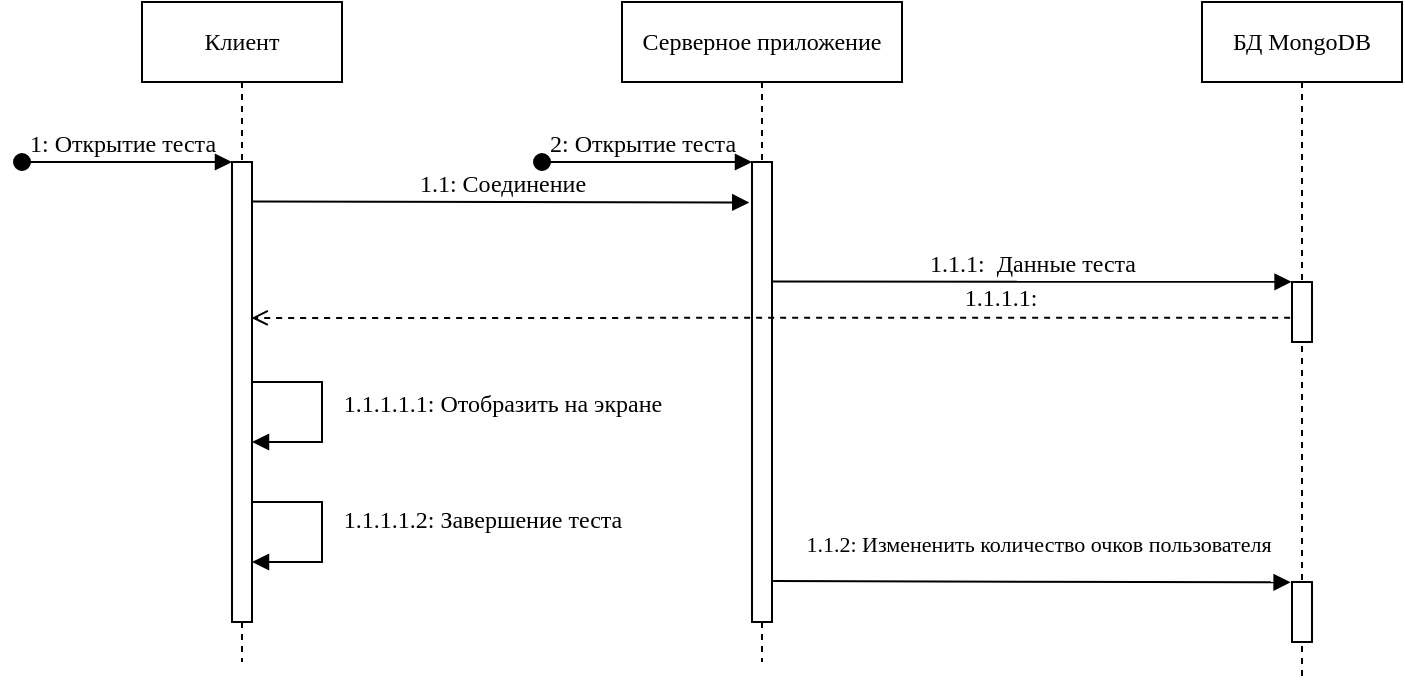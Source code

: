 <mxfile version="16.0.0" type="device" pages="2"><diagram name="Sequence" id="13e1069c-82ec-6db2-03f1-153e76fe0fe0"><mxGraphModel dx="913" dy="568" grid="1" gridSize="10" guides="1" tooltips="1" connect="1" arrows="1" fold="1" page="1" pageScale="1" pageWidth="827" pageHeight="1169" background="none" math="0" shadow="0"><root><mxCell id="0"/><mxCell id="1" parent="0"/><mxCell id="7baba1c4bc27f4b0-2" value="Серверное приложение" style="shape=umlLifeline;perimeter=lifelinePerimeter;whiteSpace=wrap;html=1;container=1;collapsible=0;recursiveResize=0;outlineConnect=0;rounded=0;shadow=0;comic=0;labelBackgroundColor=none;strokeWidth=1;fontFamily=Times New Roman;fontSize=12;align=center;" parent="1" vertex="1"><mxGeometry x="340" y="80" width="140" height="330" as="geometry"/></mxCell><mxCell id="7baba1c4bc27f4b0-10" value="" style="html=1;points=[];perimeter=orthogonalPerimeter;rounded=0;shadow=0;comic=0;labelBackgroundColor=none;strokeWidth=1;fontFamily=Times New Roman;fontSize=12;align=center;" parent="7baba1c4bc27f4b0-2" vertex="1"><mxGeometry x="65" y="80" width="10" height="230" as="geometry"/></mxCell><mxCell id="sNx3uJ4LR307MQ_X6CfO-2" value="2: Открытие теста" style="html=1;verticalAlign=bottom;startArrow=oval;startFill=1;endArrow=block;startSize=8;rounded=0;fontFamily=Times New Roman;fontSize=12;fillColor=#;labelBackgroundColor=none;" edge="1" parent="7baba1c4bc27f4b0-2"><mxGeometry x="-0.059" width="60" relative="1" as="geometry"><mxPoint x="-40" y="80" as="sourcePoint"/><mxPoint x="65" y="80" as="targetPoint"/><mxPoint as="offset"/></mxGeometry></mxCell><mxCell id="7baba1c4bc27f4b0-3" value="БД MongoDB" style="shape=umlLifeline;perimeter=lifelinePerimeter;whiteSpace=wrap;html=1;container=1;collapsible=0;recursiveResize=0;outlineConnect=0;rounded=0;shadow=0;comic=0;labelBackgroundColor=none;strokeWidth=1;fontFamily=Times New Roman;fontSize=12;align=center;" parent="1" vertex="1"><mxGeometry x="630" y="80" width="100" height="340" as="geometry"/></mxCell><mxCell id="sNx3uJ4LR307MQ_X6CfO-5" value="" style="html=1;points=[];perimeter=orthogonalPerimeter;rounded=0;shadow=0;comic=0;labelBackgroundColor=none;strokeWidth=1;fontFamily=Times New Roman;fontSize=12;align=center;" vertex="1" parent="7baba1c4bc27f4b0-3"><mxGeometry x="45" y="140" width="10" height="30" as="geometry"/></mxCell><mxCell id="sNx3uJ4LR307MQ_X6CfO-13" value="" style="html=1;points=[];perimeter=orthogonalPerimeter;rounded=0;shadow=0;comic=0;labelBackgroundColor=none;strokeWidth=1;fontFamily=Times New Roman;fontSize=12;align=center;" vertex="1" parent="7baba1c4bc27f4b0-3"><mxGeometry x="45" y="290" width="10" height="30" as="geometry"/></mxCell><mxCell id="7baba1c4bc27f4b0-8" value="Клиент" style="shape=umlLifeline;perimeter=lifelinePerimeter;whiteSpace=wrap;html=1;container=1;collapsible=0;recursiveResize=0;outlineConnect=0;rounded=0;shadow=0;comic=0;labelBackgroundColor=none;strokeWidth=1;fontFamily=Times New Roman;fontSize=12;align=center;" parent="1" vertex="1"><mxGeometry x="100" y="80" width="100" height="330" as="geometry"/></mxCell><mxCell id="7baba1c4bc27f4b0-9" value="" style="html=1;points=[];perimeter=orthogonalPerimeter;rounded=0;shadow=0;comic=0;labelBackgroundColor=none;strokeWidth=1;fontFamily=Times New Roman;fontSize=12;align=center;" parent="7baba1c4bc27f4b0-8" vertex="1"><mxGeometry x="45" y="80" width="10" height="230" as="geometry"/></mxCell><mxCell id="sNx3uJ4LR307MQ_X6CfO-1" value="1: Открытие теста" style="html=1;verticalAlign=bottom;startArrow=oval;startFill=1;endArrow=block;startSize=8;rounded=0;fontFamily=Times New Roman;fontSize=12;fillColor=#;labelBackgroundColor=none;" edge="1" parent="7baba1c4bc27f4b0-8"><mxGeometry x="-0.059" width="60" relative="1" as="geometry"><mxPoint x="-60" y="80" as="sourcePoint"/><mxPoint x="45" y="80" as="targetPoint"/><mxPoint as="offset"/></mxGeometry></mxCell><mxCell id="sNx3uJ4LR307MQ_X6CfO-10" value="1.1.1.1.1: Отобразить на экране" style="html=1;verticalAlign=bottom;endArrow=block;rounded=0;labelBackgroundColor=none;fontFamily=Times New Roman;fontSize=12;fillColor=#;exitX=1.005;exitY=0.091;exitDx=0;exitDy=0;exitPerimeter=0;edgeStyle=orthogonalEdgeStyle;" edge="1" parent="7baba1c4bc27f4b0-8"><mxGeometry x="0.1" y="90" width="80" relative="1" as="geometry"><mxPoint x="55.0" y="190.0" as="sourcePoint"/><mxPoint x="55" y="220" as="targetPoint"/><Array as="points"><mxPoint x="90" y="190"/><mxPoint x="90" y="220"/></Array><mxPoint as="offset"/></mxGeometry></mxCell><mxCell id="sNx3uJ4LR307MQ_X6CfO-11" value="1.1.1.1.2: Завершение теста" style="html=1;verticalAlign=bottom;endArrow=block;rounded=0;labelBackgroundColor=none;fontFamily=Times New Roman;fontSize=12;fillColor=#;exitX=1.005;exitY=0.091;exitDx=0;exitDy=0;exitPerimeter=0;edgeStyle=orthogonalEdgeStyle;" edge="1" parent="7baba1c4bc27f4b0-8"><mxGeometry x="0.054" y="80" width="80" relative="1" as="geometry"><mxPoint x="55" y="250" as="sourcePoint"/><mxPoint x="55" y="280" as="targetPoint"/><Array as="points"><mxPoint x="90" y="250"/><mxPoint x="90" y="280"/></Array><mxPoint as="offset"/></mxGeometry></mxCell><mxCell id="sNx3uJ4LR307MQ_X6CfO-3" value="1.1: Соединение" style="html=1;verticalAlign=bottom;endArrow=block;rounded=0;labelBackgroundColor=none;fontFamily=Times New Roman;fontSize=12;fillColor=#;entryX=-0.137;entryY=0.088;entryDx=0;entryDy=0;entryPerimeter=0;exitX=1.005;exitY=0.086;exitDx=0;exitDy=0;exitPerimeter=0;" edge="1" parent="1" source="7baba1c4bc27f4b0-9" target="7baba1c4bc27f4b0-10"><mxGeometry width="80" relative="1" as="geometry"><mxPoint x="160" y="180" as="sourcePoint"/><mxPoint x="360" y="181" as="targetPoint"/></mxGeometry></mxCell><mxCell id="sNx3uJ4LR307MQ_X6CfO-7" value="1.1.1:&amp;nbsp; Данные теста" style="html=1;verticalAlign=bottom;endArrow=block;rounded=0;labelBackgroundColor=none;fontFamily=Times New Roman;fontSize=12;fillColor=#;entryX=-0.022;entryY=-0.003;entryDx=0;entryDy=0;entryPerimeter=0;exitX=0.985;exitY=0.26;exitDx=0;exitDy=0;exitPerimeter=0;" edge="1" parent="1" source="7baba1c4bc27f4b0-10" target="sNx3uJ4LR307MQ_X6CfO-5"><mxGeometry width="80" relative="1" as="geometry"><mxPoint x="380" y="220" as="sourcePoint"/><mxPoint x="639.06" y="220.21" as="targetPoint"/></mxGeometry></mxCell><mxCell id="sNx3uJ4LR307MQ_X6CfO-8" value="" style="endArrow=open;html=1;rounded=0;labelBackgroundColor=none;fontFamily=Times New Roman;fontSize=12;fillColor=#;dashed=1;exitX=-0.092;exitY=0.596;exitDx=0;exitDy=0;exitPerimeter=0;entryX=0.981;entryY=0.339;entryDx=0;entryDy=0;entryPerimeter=0;endFill=0;" edge="1" parent="1" source="sNx3uJ4LR307MQ_X6CfO-5" target="7baba1c4bc27f4b0-9"><mxGeometry width="50" height="50" relative="1" as="geometry"><mxPoint x="640" y="250" as="sourcePoint"/><mxPoint x="160" y="250" as="targetPoint"/></mxGeometry></mxCell><mxCell id="sNx3uJ4LR307MQ_X6CfO-9" value="1.1.1.1:" style="edgeLabel;html=1;align=center;verticalAlign=middle;resizable=0;points=[];fontSize=12;fontFamily=Times New Roman;labelBackgroundColor=none;" vertex="1" connectable="0" parent="sNx3uJ4LR307MQ_X6CfO-8"><mxGeometry x="-0.285" relative="1" as="geometry"><mxPoint x="40" y="-10" as="offset"/></mxGeometry></mxCell><mxCell id="sNx3uJ4LR307MQ_X6CfO-12" value="&lt;font style=&quot;font-size: 11px&quot;&gt;1.1.2: Измененить количество очков пользователя&lt;/font&gt;" style="html=1;verticalAlign=bottom;endArrow=block;rounded=0;labelBackgroundColor=none;fontFamily=Times New Roman;fontSize=12;fillColor=#;exitX=1.057;exitY=0.911;exitDx=0;exitDy=0;exitPerimeter=0;entryX=-0.07;entryY=0.006;entryDx=0;entryDy=0;entryPerimeter=0;" edge="1" parent="1" source="7baba1c4bc27f4b0-10" target="sNx3uJ4LR307MQ_X6CfO-13"><mxGeometry x="0.019" y="10" width="80" relative="1" as="geometry"><mxPoint x="380.0" y="369.6" as="sourcePoint"/><mxPoint x="670" y="370" as="targetPoint"/><mxPoint as="offset"/></mxGeometry></mxCell></root></mxGraphModel></diagram><diagram id="Dp6IWCwBupV4HajSLFYf" name="State"><mxGraphModel dx="1187" dy="739" grid="1" gridSize="10" guides="1" tooltips="1" connect="1" arrows="1" fold="1" page="1" pageScale="1" pageWidth="827" pageHeight="1169" math="0" shadow="0"><root><mxCell id="VO8wrccKKKVSHIQP9nz9-0"/><mxCell id="VO8wrccKKKVSHIQP9nz9-1" parent="VO8wrccKKKVSHIQP9nz9-0"/><mxCell id="1QHzfwnCVmD1By3LjXi_-0" value="" style="ellipse;fillColor=#000000;strokeColor=none;rounded=0;labelBackgroundColor=none;fontFamily=Times New Roman;fontSize=12;" vertex="1" parent="VO8wrccKKKVSHIQP9nz9-1"><mxGeometry x="355.12" y="30" width="30" height="30" as="geometry"/></mxCell><mxCell id="1QHzfwnCVmD1By3LjXi_-1" value="" style="ellipse;html=1;shape=endState;fillColor=#000000;strokeColor=#000000;rounded=0;labelBackgroundColor=none;fontFamily=Times New Roman;fontSize=12;" vertex="1" parent="VO8wrccKKKVSHIQP9nz9-1"><mxGeometry x="355.12" y="990" width="30" height="30" as="geometry"/></mxCell><mxCell id="1QHzfwnCVmD1By3LjXi_-9" value="Начало" style="text;html=1;strokeColor=none;fillColor=none;align=center;verticalAlign=middle;whiteSpace=wrap;rounded=0;labelBackgroundColor=none;fontFamily=Times New Roman;fontSize=12;" vertex="1" parent="VO8wrccKKKVSHIQP9nz9-1"><mxGeometry x="375.12" y="70" width="40" height="15" as="geometry"/></mxCell><mxCell id="1QHzfwnCVmD1By3LjXi_-10" value="Конец" style="text;html=1;strokeColor=none;fillColor=none;align=center;verticalAlign=middle;whiteSpace=wrap;rounded=0;labelBackgroundColor=none;fontFamily=Times New Roman;fontSize=12;" vertex="1" parent="VO8wrccKKKVSHIQP9nz9-1"><mxGeometry x="375.12" y="960" width="40" height="10" as="geometry"/></mxCell><mxCell id="1QHzfwnCVmD1By3LjXi_-11" value="" style="endArrow=open;endFill=1;endSize=12;html=1;rounded=0;labelBackgroundColor=none;fontFamily=Times New Roman;fontSize=12;strokeWidth=1;fillColor=#;exitX=0.5;exitY=1;exitDx=0;exitDy=0;" edge="1" parent="VO8wrccKKKVSHIQP9nz9-1" source="1QHzfwnCVmD1By3LjXi_-0"><mxGeometry width="160" relative="1" as="geometry"><mxPoint x="435.12" y="147.5" as="sourcePoint"/><mxPoint x="370.12" y="110" as="targetPoint"/></mxGeometry></mxCell><mxCell id="1QHzfwnCVmD1By3LjXi_-12" value="" style="endArrow=open;endFill=1;endSize=12;html=1;rounded=0;labelBackgroundColor=none;fontFamily=Times New Roman;fontSize=12;strokeWidth=1;fillColor=#;exitX=0.5;exitY=1;exitDx=0;exitDy=0;entryX=0.5;entryY=0;entryDx=0;entryDy=0;" edge="1" parent="VO8wrccKKKVSHIQP9nz9-1" target="1QHzfwnCVmD1By3LjXi_-1"><mxGeometry width="160" relative="1" as="geometry"><mxPoint x="369.95" y="930" as="sourcePoint"/><mxPoint x="369.95" y="980" as="targetPoint"/></mxGeometry></mxCell><mxCell id="1QHzfwnCVmD1By3LjXi_-22" value="" style="rounded=1;whiteSpace=wrap;html=1;labelBackgroundColor=none;fontFamily=Times New Roman;fontSize=12;fillColor=none;" vertex="1" parent="VO8wrccKKKVSHIQP9nz9-1"><mxGeometry x="310.12" y="110" width="120" height="60" as="geometry"/></mxCell><mxCell id="1QHzfwnCVmD1By3LjXi_-23" value="" style="endArrow=none;html=1;rounded=0;labelBackgroundColor=none;fontFamily=Times New Roman;fontSize=12;strokeWidth=1;fillColor=#;entryX=1;entryY=0.5;entryDx=0;entryDy=0;exitX=0;exitY=0.5;exitDx=0;exitDy=0;spacing=2;" edge="1" parent="VO8wrccKKKVSHIQP9nz9-1" source="1QHzfwnCVmD1By3LjXi_-22" target="1QHzfwnCVmD1By3LjXi_-22"><mxGeometry width="50" height="50" relative="1" as="geometry"><mxPoint x="340.12" y="180" as="sourcePoint"/><mxPoint x="390.12" y="130" as="targetPoint"/></mxGeometry></mxCell><mxCell id="1QHzfwnCVmD1By3LjXi_-24" value="Тест начался" style="text;html=1;strokeColor=none;fillColor=none;align=center;verticalAlign=middle;whiteSpace=wrap;rounded=0;labelBackgroundColor=none;fontFamily=Times New Roman;fontSize=12;" vertex="1" parent="VO8wrccKKKVSHIQP9nz9-1"><mxGeometry x="335.12" y="110" width="70" height="15" as="geometry"/></mxCell><mxCell id="1QHzfwnCVmD1By3LjXi_-25" value="do / Включить таймер" style="text;html=1;strokeColor=none;fillColor=none;align=center;verticalAlign=middle;whiteSpace=wrap;rounded=0;labelBackgroundColor=none;fontFamily=Times New Roman;fontSize=12;" vertex="1" parent="VO8wrccKKKVSHIQP9nz9-1"><mxGeometry x="310.12" y="145" width="120" height="15" as="geometry"/></mxCell><mxCell id="1QHzfwnCVmD1By3LjXi_-26" value="" style="endArrow=open;endFill=1;endSize=12;html=1;rounded=0;labelBackgroundColor=none;fontFamily=Times New Roman;fontSize=12;strokeWidth=1;fillColor=#;exitX=0.5;exitY=1;exitDx=0;exitDy=0;entryX=0.5;entryY=0;entryDx=0;entryDy=0;" edge="1" parent="VO8wrccKKKVSHIQP9nz9-1" source="1QHzfwnCVmD1By3LjXi_-22" target="1QHzfwnCVmD1By3LjXi_-37"><mxGeometry width="160" relative="1" as="geometry"><mxPoint x="369.95" y="180" as="sourcePoint"/><mxPoint x="370.12" y="210" as="targetPoint"/></mxGeometry></mxCell><mxCell id="1QHzfwnCVmD1By3LjXi_-27" value="Таймер теста сработал" style="text;html=1;strokeColor=none;fillColor=none;align=center;verticalAlign=middle;whiteSpace=wrap;rounded=0;labelBackgroundColor=none;fontFamily=Times New Roman;fontSize=12;" vertex="1" parent="VO8wrccKKKVSHIQP9nz9-1"><mxGeometry x="375.12" y="180" width="110" height="30" as="geometry"/></mxCell><mxCell id="1QHzfwnCVmD1By3LjXi_-28" value="" style="rounded=1;whiteSpace=wrap;html=1;labelBackgroundColor=none;fontFamily=Times New Roman;fontSize=12;fillColor=none;" vertex="1" parent="VO8wrccKKKVSHIQP9nz9-1"><mxGeometry x="200" y="380" width="120" height="40" as="geometry"/></mxCell><mxCell id="1QHzfwnCVmD1By3LjXi_-30" value="Дан правильный ответ" style="text;html=1;strokeColor=none;fillColor=none;align=center;verticalAlign=middle;whiteSpace=wrap;rounded=0;labelBackgroundColor=none;fontFamily=Times New Roman;fontSize=12;" vertex="1" parent="VO8wrccKKKVSHIQP9nz9-1"><mxGeometry x="208.69" y="380" width="102.62" height="30" as="geometry"/></mxCell><mxCell id="1QHzfwnCVmD1By3LjXi_-32" value="" style="rhombus;whiteSpace=wrap;html=1;rounded=0;labelBackgroundColor=none;fontFamily=Times New Roman;fontSize=12;fillColor=none;" vertex="1" parent="VO8wrccKKKVSHIQP9nz9-1"><mxGeometry x="340.12" y="310" width="60" height="40" as="geometry"/></mxCell><mxCell id="1QHzfwnCVmD1By3LjXi_-33" value="" style="rounded=1;whiteSpace=wrap;html=1;labelBackgroundColor=none;fontFamily=Times New Roman;fontSize=12;fillColor=none;" vertex="1" parent="VO8wrccKKKVSHIQP9nz9-1"><mxGeometry x="420.25" y="380" width="120" height="40" as="geometry"/></mxCell><mxCell id="1QHzfwnCVmD1By3LjXi_-34" value="Дан неправильный ответ" style="text;html=1;strokeColor=none;fillColor=none;align=center;verticalAlign=middle;whiteSpace=wrap;rounded=0;labelBackgroundColor=none;fontFamily=Times New Roman;fontSize=12;" vertex="1" parent="VO8wrccKKKVSHIQP9nz9-1"><mxGeometry x="425.25" y="380" width="108.5" height="30" as="geometry"/></mxCell><mxCell id="1QHzfwnCVmD1By3LjXi_-35" value="" style="endArrow=open;endFill=1;endSize=12;html=1;rounded=0;labelBackgroundColor=none;fontFamily=Times New Roman;fontSize=12;strokeWidth=1;fillColor=#;exitX=0;exitY=0.5;exitDx=0;exitDy=0;entryX=0.5;entryY=0;entryDx=0;entryDy=0;" edge="1" parent="VO8wrccKKKVSHIQP9nz9-1" source="1QHzfwnCVmD1By3LjXi_-32" target="1QHzfwnCVmD1By3LjXi_-30"><mxGeometry width="160" relative="1" as="geometry"><mxPoint x="240" y="305" as="sourcePoint"/><mxPoint x="239.83" y="365" as="targetPoint"/><Array as="points"><mxPoint x="260" y="330"/></Array></mxGeometry></mxCell><mxCell id="1QHzfwnCVmD1By3LjXi_-36" value="" style="endArrow=open;endFill=1;endSize=12;html=1;rounded=0;labelBackgroundColor=none;fontFamily=Times New Roman;fontSize=12;strokeWidth=1;fillColor=#;exitX=1;exitY=0.5;exitDx=0;exitDy=0;entryX=0.5;entryY=0;entryDx=0;entryDy=0;" edge="1" parent="VO8wrccKKKVSHIQP9nz9-1" source="1QHzfwnCVmD1By3LjXi_-32"><mxGeometry width="160" relative="1" as="geometry"><mxPoint x="585" y="320" as="sourcePoint"/><mxPoint x="483.25" y="380" as="targetPoint"/><Array as="points"><mxPoint x="483" y="330"/></Array></mxGeometry></mxCell><mxCell id="1QHzfwnCVmD1By3LjXi_-37" value="" style="rounded=1;whiteSpace=wrap;html=1;labelBackgroundColor=none;fontFamily=Times New Roman;fontSize=12;fillColor=none;" vertex="1" parent="VO8wrccKKKVSHIQP9nz9-1"><mxGeometry x="300.12" y="225" width="140" height="60" as="geometry"/></mxCell><mxCell id="1QHzfwnCVmD1By3LjXi_-38" value="" style="endArrow=none;html=1;rounded=0;labelBackgroundColor=none;fontFamily=Times New Roman;fontSize=12;strokeWidth=1;fillColor=#;entryX=1;entryY=0.5;entryDx=0;entryDy=0;exitX=0;exitY=0.5;exitDx=0;exitDy=0;spacing=2;" edge="1" parent="VO8wrccKKKVSHIQP9nz9-1" source="1QHzfwnCVmD1By3LjXi_-37" target="1QHzfwnCVmD1By3LjXi_-37"><mxGeometry width="50" height="50" relative="1" as="geometry"><mxPoint x="340.12" y="295" as="sourcePoint"/><mxPoint x="390.12" y="245" as="targetPoint"/></mxGeometry></mxCell><mxCell id="1QHzfwnCVmD1By3LjXi_-39" value="Вывод вопросов теста" style="text;html=1;strokeColor=none;fillColor=none;align=center;verticalAlign=middle;whiteSpace=wrap;rounded=0;labelBackgroundColor=none;fontFamily=Times New Roman;fontSize=12;" vertex="1" parent="VO8wrccKKKVSHIQP9nz9-1"><mxGeometry x="302.5" y="225" width="137.62" height="25" as="geometry"/></mxCell><mxCell id="1QHzfwnCVmD1By3LjXi_-40" value="do / Обработка вопроса" style="text;html=1;strokeColor=none;fillColor=none;align=center;verticalAlign=middle;whiteSpace=wrap;rounded=0;labelBackgroundColor=none;fontFamily=Times New Roman;fontSize=12;" vertex="1" parent="VO8wrccKKKVSHIQP9nz9-1"><mxGeometry x="310.12" y="260" width="120" height="15" as="geometry"/></mxCell><mxCell id="1QHzfwnCVmD1By3LjXi_-41" value="" style="endArrow=open;endFill=1;endSize=12;html=1;rounded=0;labelBackgroundColor=none;fontFamily=Times New Roman;fontSize=12;strokeWidth=1;fillColor=#;exitX=0.5;exitY=1;exitDx=0;exitDy=0;entryX=0.5;entryY=0;entryDx=0;entryDy=0;" edge="1" parent="VO8wrccKKKVSHIQP9nz9-1" source="1QHzfwnCVmD1By3LjXi_-37" target="1QHzfwnCVmD1By3LjXi_-32"><mxGeometry width="160" relative="1" as="geometry"><mxPoint x="485.12" y="267.5" as="sourcePoint"/><mxPoint x="485.12" y="322.5" as="targetPoint"/></mxGeometry></mxCell><mxCell id="1QHzfwnCVmD1By3LjXi_-42" value="" style="rounded=1;whiteSpace=wrap;html=1;labelBackgroundColor=none;fontFamily=Times New Roman;fontSize=12;fillColor=none;" vertex="1" parent="VO8wrccKKKVSHIQP9nz9-1"><mxGeometry x="300.12" y="480" width="140" height="70" as="geometry"/></mxCell><mxCell id="1QHzfwnCVmD1By3LjXi_-43" value="" style="endArrow=none;html=1;rounded=0;labelBackgroundColor=none;fontFamily=Times New Roman;fontSize=12;strokeWidth=1;fillColor=#;entryX=1;entryY=0.5;entryDx=0;entryDy=0;exitX=0;exitY=0.5;exitDx=0;exitDy=0;spacing=2;" edge="1" parent="VO8wrccKKKVSHIQP9nz9-1" source="1QHzfwnCVmD1By3LjXi_-42" target="1QHzfwnCVmD1By3LjXi_-42"><mxGeometry width="50" height="50" relative="1" as="geometry"><mxPoint x="340.12" y="550" as="sourcePoint"/><mxPoint x="390.12" y="500" as="targetPoint"/></mxGeometry></mxCell><mxCell id="1QHzfwnCVmD1By3LjXi_-44" value="Ожидание окончания теста" style="text;html=1;strokeColor=none;fillColor=none;align=center;verticalAlign=middle;whiteSpace=wrap;rounded=0;labelBackgroundColor=none;fontFamily=Times New Roman;fontSize=12;" vertex="1" parent="VO8wrccKKKVSHIQP9nz9-1"><mxGeometry x="302.5" y="490" width="137.62" height="20" as="geometry"/></mxCell><mxCell id="1QHzfwnCVmD1By3LjXi_-45" value="do / Ждать" style="text;html=1;strokeColor=none;fillColor=none;align=center;verticalAlign=middle;whiteSpace=wrap;rounded=0;labelBackgroundColor=none;fontFamily=Times New Roman;fontSize=12;" vertex="1" parent="VO8wrccKKKVSHIQP9nz9-1"><mxGeometry x="310.12" y="515" width="120" height="15" as="geometry"/></mxCell><mxCell id="1QHzfwnCVmD1By3LjXi_-46" value="" style="endArrow=open;endFill=1;endSize=12;html=1;rounded=0;labelBackgroundColor=none;fontFamily=Times New Roman;fontSize=12;strokeWidth=1;fillColor=#;exitX=0.5;exitY=1;exitDx=0;exitDy=0;entryX=0.5;entryY=0;entryDx=0;entryDy=0;" edge="1" parent="VO8wrccKKKVSHIQP9nz9-1" source="1QHzfwnCVmD1By3LjXi_-28" target="1QHzfwnCVmD1By3LjXi_-42"><mxGeometry width="160" relative="1" as="geometry"><mxPoint x="260.12" y="430" as="sourcePoint"/><mxPoint x="370.12" y="460" as="targetPoint"/><Array as="points"><mxPoint x="260.12" y="430"/><mxPoint x="320.12" y="430"/><mxPoint x="370.12" y="430"/></Array></mxGeometry></mxCell><mxCell id="1QHzfwnCVmD1By3LjXi_-48" value="" style="endArrow=none;html=1;rounded=0;labelBackgroundColor=none;fontFamily=Times New Roman;fontSize=12;strokeWidth=1;fillColor=#;entryX=0.5;entryY=1;entryDx=0;entryDy=0;" edge="1" parent="VO8wrccKKKVSHIQP9nz9-1" target="1QHzfwnCVmD1By3LjXi_-33"><mxGeometry width="50" height="50" relative="1" as="geometry"><mxPoint x="370.12" y="430" as="sourcePoint"/><mxPoint x="530.12" y="430" as="targetPoint"/><Array as="points"><mxPoint x="480.12" y="430"/></Array></mxGeometry></mxCell><mxCell id="1QHzfwnCVmD1By3LjXi_-51" value="" style="endArrow=none;endFill=0;endSize=12;html=1;rounded=0;labelBackgroundColor=none;fontFamily=Times New Roman;fontSize=12;strokeWidth=1;fillColor=#;exitX=0;exitY=0.5;exitDx=0;exitDy=0;" edge="1" parent="VO8wrccKKKVSHIQP9nz9-1" source="1QHzfwnCVmD1By3LjXi_-37"><mxGeometry width="160" relative="1" as="geometry"><mxPoint x="173.5" y="275" as="sourcePoint"/><mxPoint x="370" y="600" as="targetPoint"/><Array as="points"><mxPoint x="160" y="255"/><mxPoint x="160" y="600"/></Array></mxGeometry></mxCell><mxCell id="1QHzfwnCVmD1By3LjXi_-52" value="" style="endArrow=open;endFill=0;endSize=12;html=1;rounded=0;labelBackgroundColor=none;fontFamily=Times New Roman;fontSize=12;strokeWidth=1;fillColor=#;exitX=0.5;exitY=1;exitDx=0;exitDy=0;entryX=0.5;entryY=0;entryDx=0;entryDy=0;" edge="1" parent="VO8wrccKKKVSHIQP9nz9-1" source="1QHzfwnCVmD1By3LjXi_-42" target="1QHzfwnCVmD1By3LjXi_-61"><mxGeometry width="160" relative="1" as="geometry"><mxPoint x="330" y="585" as="sourcePoint"/><mxPoint x="160" y="595" as="targetPoint"/><Array as="points"><mxPoint x="370" y="595"/></Array></mxGeometry></mxCell><mxCell id="1QHzfwnCVmD1By3LjXi_-56" value="" style="rounded=1;whiteSpace=wrap;html=1;labelBackgroundColor=none;fontFamily=Times New Roman;fontSize=12;fillColor=none;" vertex="1" parent="VO8wrccKKKVSHIQP9nz9-1"><mxGeometry x="280.18" y="840" width="179.88" height="90" as="geometry"/></mxCell><mxCell id="1QHzfwnCVmD1By3LjXi_-57" value="" style="endArrow=none;html=1;rounded=0;labelBackgroundColor=none;fontFamily=Times New Roman;fontSize=12;strokeWidth=1;fillColor=#;entryX=1;entryY=0.5;entryDx=0;entryDy=0;exitX=0;exitY=0.5;exitDx=0;exitDy=0;spacing=2;" edge="1" parent="VO8wrccKKKVSHIQP9nz9-1" source="1QHzfwnCVmD1By3LjXi_-56" target="1QHzfwnCVmD1By3LjXi_-56"><mxGeometry width="50" height="50" relative="1" as="geometry"><mxPoint x="320.18" y="910" as="sourcePoint"/><mxPoint x="370.18" y="860" as="targetPoint"/></mxGeometry></mxCell><mxCell id="1QHzfwnCVmD1By3LjXi_-58" value="Тест завершился" style="text;html=1;strokeColor=none;fillColor=none;align=center;verticalAlign=middle;whiteSpace=wrap;rounded=0;labelBackgroundColor=none;fontFamily=Times New Roman;fontSize=12;" vertex="1" parent="VO8wrccKKKVSHIQP9nz9-1"><mxGeometry x="301.31" y="850" width="137.62" height="20" as="geometry"/></mxCell><mxCell id="1QHzfwnCVmD1By3LjXi_-59" value="do / Изменить счёт пользователя&lt;br&gt;exit / Выход из экрана теста" style="text;html=1;strokeColor=none;fillColor=none;align=center;verticalAlign=middle;whiteSpace=wrap;rounded=0;labelBackgroundColor=none;fontFamily=Times New Roman;fontSize=12;" vertex="1" parent="VO8wrccKKKVSHIQP9nz9-1"><mxGeometry x="280.18" y="890" width="174.75" height="40" as="geometry"/></mxCell><mxCell id="1QHzfwnCVmD1By3LjXi_-61" value="" style="rhombus;whiteSpace=wrap;html=1;rounded=0;labelBackgroundColor=none;fontFamily=Times New Roman;fontSize=12;fillColor=none;" vertex="1" parent="VO8wrccKKKVSHIQP9nz9-1"><mxGeometry x="340.12" y="620" width="60" height="40" as="geometry"/></mxCell><mxCell id="1QHzfwnCVmD1By3LjXi_-62" value="" style="rounded=1;whiteSpace=wrap;html=1;labelBackgroundColor=none;fontFamily=Times New Roman;fontSize=12;fillColor=none;" vertex="1" parent="VO8wrccKKKVSHIQP9nz9-1"><mxGeometry x="221.31" y="690" width="120" height="40" as="geometry"/></mxCell><mxCell id="1QHzfwnCVmD1By3LjXi_-63" value="Время выполнения теста вышло" style="text;html=1;strokeColor=none;fillColor=none;align=center;verticalAlign=middle;whiteSpace=wrap;rounded=0;labelBackgroundColor=none;fontFamily=Times New Roman;fontSize=12;" vertex="1" parent="VO8wrccKKKVSHIQP9nz9-1"><mxGeometry x="232.5" y="690" width="102.62" height="30" as="geometry"/></mxCell><mxCell id="1QHzfwnCVmD1By3LjXi_-64" value="" style="rounded=1;whiteSpace=wrap;html=1;labelBackgroundColor=none;fontFamily=Times New Roman;fontSize=12;fillColor=none;" vertex="1" parent="VO8wrccKKKVSHIQP9nz9-1"><mxGeometry x="415.12" y="690" width="120" height="40" as="geometry"/></mxCell><mxCell id="1QHzfwnCVmD1By3LjXi_-65" value="Нажата кнопка завершения теста" style="text;html=1;strokeColor=none;fillColor=none;align=center;verticalAlign=middle;whiteSpace=wrap;rounded=0;labelBackgroundColor=none;fontFamily=Times New Roman;fontSize=12;" vertex="1" parent="VO8wrccKKKVSHIQP9nz9-1"><mxGeometry x="423.81" y="690" width="102.62" height="30" as="geometry"/></mxCell><mxCell id="1QHzfwnCVmD1By3LjXi_-66" value="" style="endArrow=open;endFill=1;endSize=12;html=1;rounded=0;labelBackgroundColor=none;fontFamily=Times New Roman;fontSize=12;strokeWidth=1;fillColor=#;entryX=0.459;entryY=0.004;entryDx=0;entryDy=0;entryPerimeter=0;" edge="1" parent="VO8wrccKKKVSHIQP9nz9-1" target="1QHzfwnCVmD1By3LjXi_-63"><mxGeometry width="160" relative="1" as="geometry"><mxPoint x="340" y="640" as="sourcePoint"/><mxPoint x="291.19" y="690" as="targetPoint"/><Array as="points"><mxPoint x="280" y="640"/></Array></mxGeometry></mxCell><mxCell id="1QHzfwnCVmD1By3LjXi_-67" value="" style="endArrow=open;endFill=1;endSize=12;html=1;rounded=0;labelBackgroundColor=none;fontFamily=Times New Roman;fontSize=12;strokeWidth=1;fillColor=#;exitX=1;exitY=0.5;exitDx=0;exitDy=0;entryX=0.548;entryY=0;entryDx=0;entryDy=0;entryPerimeter=0;" edge="1" parent="VO8wrccKKKVSHIQP9nz9-1" source="1QHzfwnCVmD1By3LjXi_-61" target="1QHzfwnCVmD1By3LjXi_-65"><mxGeometry width="160" relative="1" as="geometry"><mxPoint x="430" y="640" as="sourcePoint"/><mxPoint x="513.13" y="690" as="targetPoint"/><Array as="points"><mxPoint x="480" y="640"/></Array></mxGeometry></mxCell><mxCell id="1QHzfwnCVmD1By3LjXi_-68" value="" style="endArrow=open;endFill=1;endSize=12;html=1;rounded=0;labelBackgroundColor=none;fontFamily=Times New Roman;fontSize=12;strokeWidth=1;fillColor=#;exitX=0.5;exitY=1;exitDx=0;exitDy=0;entryX=0.5;entryY=0;entryDx=0;entryDy=0;" edge="1" parent="VO8wrccKKKVSHIQP9nz9-1" source="1QHzfwnCVmD1By3LjXi_-64" target="1QHzfwnCVmD1By3LjXi_-56"><mxGeometry width="160" relative="1" as="geometry"><mxPoint x="160" y="760" as="sourcePoint"/><mxPoint x="160" y="830" as="targetPoint"/><Array as="points"><mxPoint x="475" y="800"/><mxPoint x="370" y="800"/></Array></mxGeometry></mxCell><mxCell id="1QHzfwnCVmD1By3LjXi_-69" value="" style="endArrow=none;endFill=0;endSize=12;html=1;rounded=0;labelBackgroundColor=none;fontFamily=Times New Roman;fontSize=12;strokeWidth=1;fillColor=#;exitX=0.5;exitY=1;exitDx=0;exitDy=0;" edge="1" parent="VO8wrccKKKVSHIQP9nz9-1" source="1QHzfwnCVmD1By3LjXi_-62"><mxGeometry width="160" relative="1" as="geometry"><mxPoint x="360.12" y="750" as="sourcePoint"/><mxPoint x="400" y="800" as="targetPoint"/><Array as="points"><mxPoint x="281" y="800"/></Array></mxGeometry></mxCell></root></mxGraphModel></diagram></mxfile>